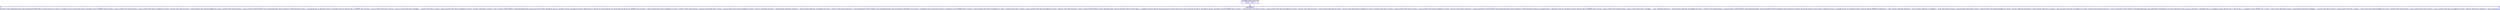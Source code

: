 digraph  g{
node [shape=rectangle, color=black, fontcolor=black, style=bold]
0 [label="LogSkolemFunctionCall
(\"{0}\", \"{1}\")" , color = blue] ; 
1 [label="LogSQLEval 
SELECT tab_50.primaryName, tab_54.character FROM title AS tab_52, person AS tab_53, casting AS tab_54, person AS tab_50, casting AS tab_51 WHERE tab_50.nconst = tab_51.nconst AND tab_52.tconst = tab_51.tconst AND tab_51.category IN ('actor', 'actress') AND tab_53.nconst = tab_54.nconst AND tab_54.category IN ('actor', 'actress') AND tab_50.nconst = tab_53.nconst UNION SELECT tab_15.primaryName, tab_18.character FROM person AS tab_17, casting AS tab_18, person AS tab_15, casting AS tab_16, title AS tab_14 WHERE tab_14.tconst = tab_16.tconst AND tab_15.nconst = tab_16.nconst AND tab_16.category = 'actress' AND tab_17.nconst = tab_18.nconst AND tab_18.category IN ('actor', 'actress') AND tab_15.nconst = tab_17.nconst UNION SELECT tab_28.primaryName, tab_24.character FROM casting AS tab_30, casting AS tab_25, casting AS tab_24, title AS tab_27, person AS tab_28, person AS tab_26, person AS tab_29 WHERE tab_28.nconst = tab_25.nconst AND tab_25.category IN ('actor', 'actress') AND tab_26.nconst = tab_24.nconst AND tab_27.tconst = tab_24.tconst AND tab_24.category IN ('actor', 'actress') AND tab_28.nconst = tab_26.nconst AND tab_29.nconst = tab_30.nconst AND tab_30.category IN ('actor', 'actress') AND tab_24.character = tab_30.character UNION SELECT tab_55.primaryName, tab_58.character FROM person AS tab_57, casting AS tab_58, person AS tab_55, casting AS tab_56 WHERE tab_55.nconst = tab_56.nconst AND tab_56.category IN ('actor', 'actress') AND tab_57.nconst = tab_58.nconst AND tab_58.category IN ('actor', 'actress') AND tab_55.nconst = tab_57.nconst UNION SELECT tab_37.primaryName, tab_40.character FROM title AS tab_41, casting AS tab_44, title AS tab_42, person AS tab_43, person AS tab_39, person AS tab_37, casting AS tab_38, casting AS tab_40 WHERE tab_37.nconst = tab_38.nconst AND tab_41.tconst = tab_38.tconst AND tab_38.category IN ('actor', 'actress') AND tab_39.nconst = tab_40.nconst AND tab_42.tconst = tab_40.tconst AND tab_40.category IN ('actor', 'actress') AND tab_37.nconst = tab_39.nconst AND tab_43.nconst = tab_44.nconst AND tab_44.category IN ('actor', 'actress') AND tab_40.character = tab_44.character UNION SELECT tab_46.primaryName, tab_49.character FROM person AS tab_46, casting AS tab_47, person AS tab_48, casting AS tab_49, title AS tab_45 WHERE tab_45.tconst = tab_47.tconst AND tab_46.nconst = tab_47.nconst AND tab_47.category = 'actor' AND tab_48.nconst = tab_49.nconst AND tab_49.category IN ('actor', 'actress') AND tab_46.nconst = tab_48.nconst UNION SELECT tab_69.primaryName, tab_66.character FROM casting AS tab_66, person AS tab_65, person AS tab_69, title AS tab_67, person AS tab_71, casting AS tab_72, casting AS tab_70, title AS tab_68 WHERE tab_68.tconst = tab_70.tconst AND tab_69.nconst = tab_70.nconst AND tab_70.category = 'actor' AND tab_65.nconst = tab_66.nconst AND tab_67.tconst = tab_66.tconst AND tab_66.category IN ('actor', 'actress') AND tab_69.nconst = tab_65.nconst AND tab_71.nconst = tab_72.nconst AND tab_72.category IN ('actor', 'actress') AND tab_66.character = tab_72.character UNION SELECT tab_8.primaryName, tab_9.character FROM person AS tab_8, person AS tab_12, person AS tab_10, casting AS tab_13, casting AS tab_9, title AS tab_7, title AS tab_11, casting AS tab_6 WHERE tab_7.tconst = tab_6.tconst AND tab_8.nconst = tab_6.nconst AND tab_6.category = 'actress' AND tab_10.nconst = tab_9.nconst AND tab_11.tconst = tab_9.tconst AND tab_9.category IN ('actor', 'actress') AND tab_8.nconst = tab_10.nconst AND tab_12.nconst = tab_13.nconst AND tab_13.category IN ('actor', 'actress') AND tab_9.character = tab_13.character", color = blue] ; 
0 -> 1 ; 
}

